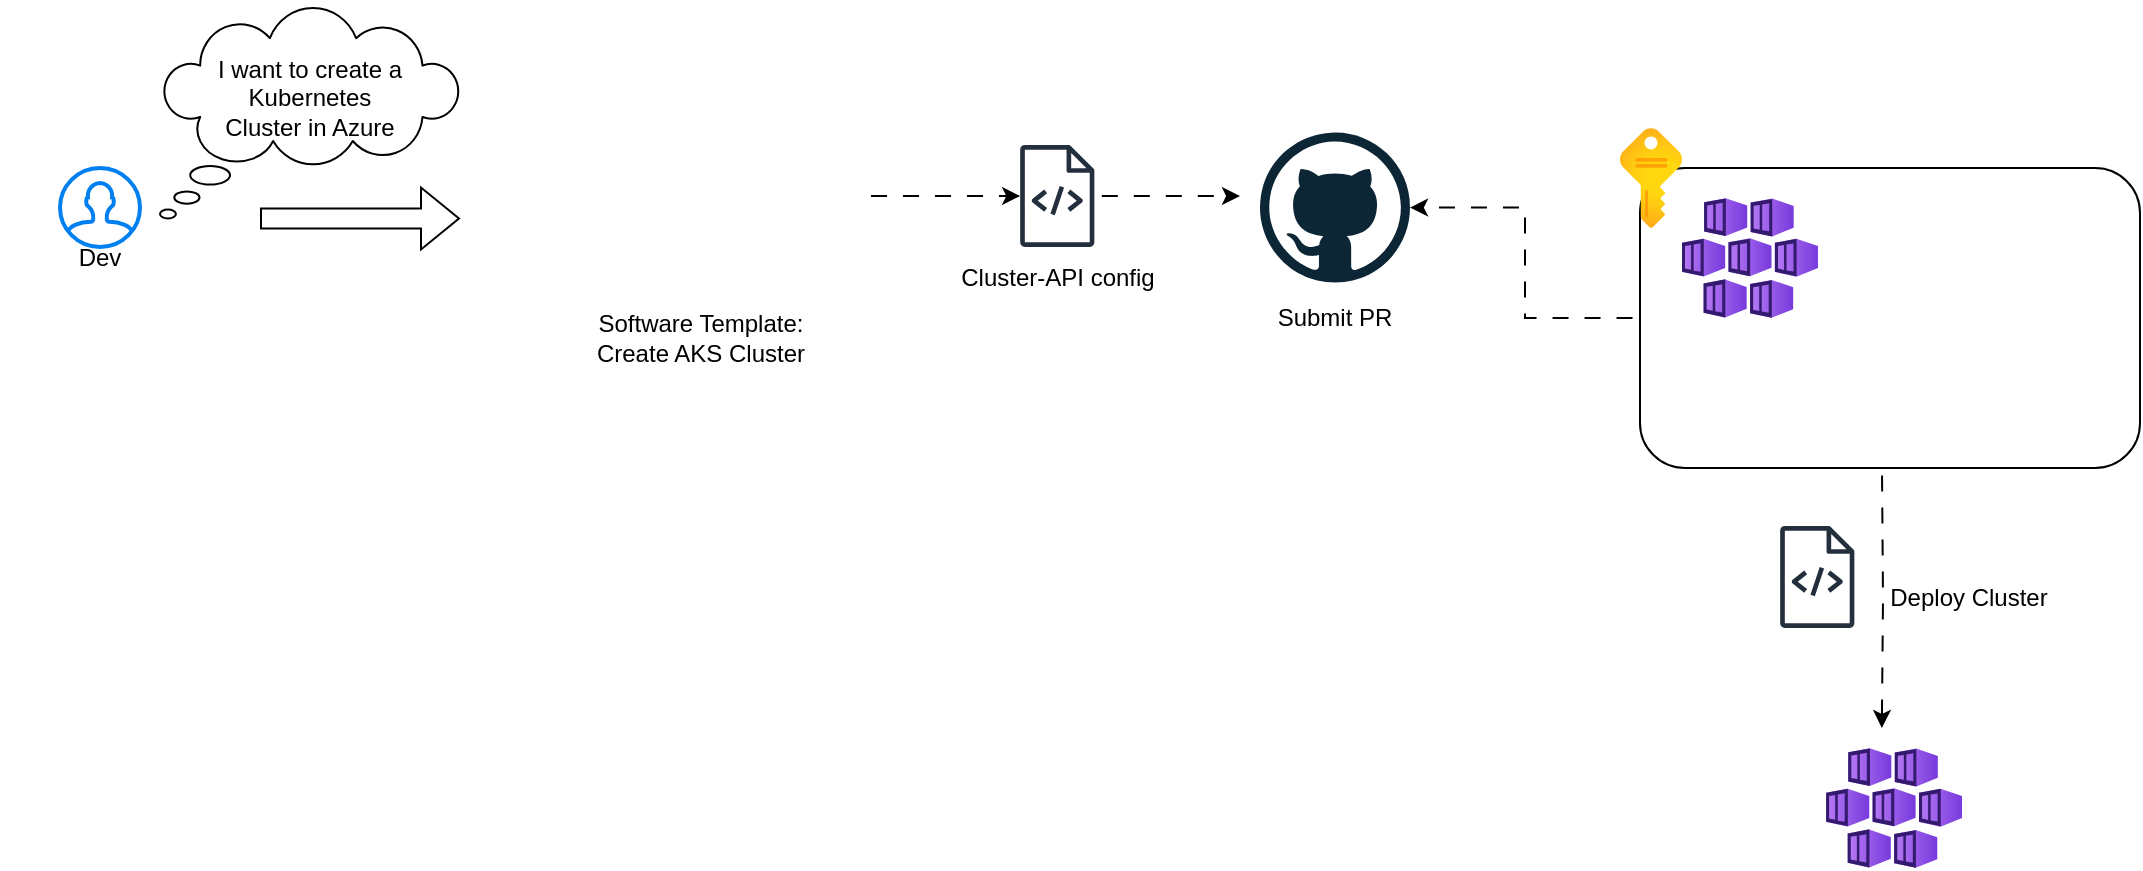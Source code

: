 <mxfile version="27.0.5">
  <diagram name="Page-1" id="isrgArMKcyUl40L3LNRK">
    <mxGraphModel dx="1231" dy="595" grid="1" gridSize="10" guides="1" tooltips="1" connect="1" arrows="1" fold="1" page="1" pageScale="1" pageWidth="850" pageHeight="1100" math="0" shadow="0">
      <root>
        <mxCell id="0" />
        <mxCell id="1" parent="0" />
        <mxCell id="f9hVw0AToJm_CLzj3UCP-8" style="edgeStyle=orthogonalEdgeStyle;rounded=0;orthogonalLoop=1;jettySize=auto;html=1;flowAnimation=1;" edge="1" parent="1" source="f9hVw0AToJm_CLzj3UCP-1" target="f9hVw0AToJm_CLzj3UCP-7">
          <mxGeometry relative="1" as="geometry" />
        </mxCell>
        <mxCell id="f9hVw0AToJm_CLzj3UCP-1" value="" style="shape=image;verticalLabelPosition=bottom;labelBackgroundColor=default;verticalAlign=top;aspect=fixed;imageAspect=0;image=https://cdn.thenewstack.io/media/2023/03/0f79573b-backstage-logo-1-1024x576.png;" vertex="1" parent="1">
          <mxGeometry x="310" y="288.5" width="161.78" height="91" as="geometry" />
        </mxCell>
        <mxCell id="f9hVw0AToJm_CLzj3UCP-2" value="" style="html=1;verticalLabelPosition=bottom;align=center;labelBackgroundColor=#ffffff;verticalAlign=top;strokeWidth=2;strokeColor=#0080F0;shadow=0;dashed=0;shape=mxgraph.ios7.icons.user;" vertex="1" parent="1">
          <mxGeometry x="70" y="320" width="40" height="39.5" as="geometry" />
        </mxCell>
        <mxCell id="f9hVw0AToJm_CLzj3UCP-4" value="" style="whiteSpace=wrap;html=1;shape=mxgraph.basic.cloud_callout" vertex="1" parent="1">
          <mxGeometry x="120" y="240" width="150" height="105.25" as="geometry" />
        </mxCell>
        <mxCell id="f9hVw0AToJm_CLzj3UCP-3" value="I want to create a Kubernetes Cluster in Azure" style="text;strokeColor=none;align=center;fillColor=none;html=1;verticalAlign=middle;whiteSpace=wrap;rounded=0;" vertex="1" parent="1">
          <mxGeometry x="145" y="270" width="100" height="30" as="geometry" />
        </mxCell>
        <mxCell id="f9hVw0AToJm_CLzj3UCP-5" value="" style="shape=flexArrow;endArrow=classic;html=1;rounded=0;" edge="1" parent="1">
          <mxGeometry width="50" height="50" relative="1" as="geometry">
            <mxPoint x="170" y="345.25" as="sourcePoint" />
            <mxPoint x="270" y="345.25" as="targetPoint" />
          </mxGeometry>
        </mxCell>
        <mxCell id="f9hVw0AToJm_CLzj3UCP-6" value="Software Template:&lt;br&gt;Create AKS Cluster" style="text;strokeColor=none;align=center;fillColor=none;html=1;verticalAlign=middle;whiteSpace=wrap;rounded=0;" vertex="1" parent="1">
          <mxGeometry x="326.34" y="389.5" width="129.11" height="30" as="geometry" />
        </mxCell>
        <mxCell id="f9hVw0AToJm_CLzj3UCP-11" style="edgeStyle=orthogonalEdgeStyle;rounded=0;orthogonalLoop=1;jettySize=auto;html=1;flowAnimation=1;" edge="1" parent="1" source="f9hVw0AToJm_CLzj3UCP-7">
          <mxGeometry relative="1" as="geometry">
            <mxPoint x="660" y="334" as="targetPoint" />
          </mxGeometry>
        </mxCell>
        <mxCell id="f9hVw0AToJm_CLzj3UCP-7" value="" style="sketch=0;outlineConnect=0;fontColor=#232F3E;gradientColor=none;fillColor=#232F3D;strokeColor=none;dashed=0;verticalLabelPosition=bottom;verticalAlign=top;align=center;html=1;fontSize=12;fontStyle=0;aspect=fixed;pointerEvents=1;shape=mxgraph.aws4.source_code;" vertex="1" parent="1">
          <mxGeometry x="550" y="308.5" width="37.27" height="51" as="geometry" />
        </mxCell>
        <mxCell id="f9hVw0AToJm_CLzj3UCP-9" value="Cluster-API config" style="text;strokeColor=none;align=center;fillColor=none;html=1;verticalAlign=middle;whiteSpace=wrap;rounded=0;" vertex="1" parent="1">
          <mxGeometry x="518.63" y="359.5" width="100" height="30" as="geometry" />
        </mxCell>
        <mxCell id="f9hVw0AToJm_CLzj3UCP-10" value="" style="dashed=0;outlineConnect=0;html=1;align=center;labelPosition=center;verticalLabelPosition=bottom;verticalAlign=top;shape=mxgraph.weblogos.github" vertex="1" parent="1">
          <mxGeometry x="670" y="302.25" width="75" height="75" as="geometry" />
        </mxCell>
        <mxCell id="f9hVw0AToJm_CLzj3UCP-12" value="Dev" style="text;strokeColor=none;align=center;fillColor=none;html=1;verticalAlign=middle;whiteSpace=wrap;rounded=0;" vertex="1" parent="1">
          <mxGeometry x="40" y="350" width="100" height="30" as="geometry" />
        </mxCell>
        <mxCell id="f9hVw0AToJm_CLzj3UCP-13" value="Submit PR" style="text;strokeColor=none;align=center;fillColor=none;html=1;verticalAlign=middle;whiteSpace=wrap;rounded=0;" vertex="1" parent="1">
          <mxGeometry x="642.95" y="380" width="129.11" height="30" as="geometry" />
        </mxCell>
        <mxCell id="f9hVw0AToJm_CLzj3UCP-17" style="edgeStyle=orthogonalEdgeStyle;rounded=0;orthogonalLoop=1;jettySize=auto;html=1;flowAnimation=1;" edge="1" parent="1" source="f9hVw0AToJm_CLzj3UCP-15" target="f9hVw0AToJm_CLzj3UCP-10">
          <mxGeometry relative="1" as="geometry" />
        </mxCell>
        <mxCell id="f9hVw0AToJm_CLzj3UCP-15" value="" style="rounded=1;whiteSpace=wrap;html=1;" vertex="1" parent="1">
          <mxGeometry x="860" y="320" width="250" height="150" as="geometry" />
        </mxCell>
        <mxCell id="f9hVw0AToJm_CLzj3UCP-14" value="" style="image;aspect=fixed;html=1;points=[];align=center;fontSize=12;image=img/lib/azure2/general/Subscriptions.svg;" vertex="1" parent="1">
          <mxGeometry x="850" y="300" width="30.99" height="50" as="geometry" />
        </mxCell>
        <mxCell id="f9hVw0AToJm_CLzj3UCP-16" value="" style="shape=image;verticalLabelPosition=bottom;labelBackgroundColor=default;verticalAlign=top;aspect=fixed;imageAspect=0;image=https://swimburger.net/media/ppnn3pcl/azure.png;" vertex="1" parent="1">
          <mxGeometry x="880.99" y="236.44" width="72.06" height="72.06" as="geometry" />
        </mxCell>
        <mxCell id="f9hVw0AToJm_CLzj3UCP-18" value="" style="image;aspect=fixed;html=1;points=[];align=center;fontSize=12;image=img/lib/azure2/compute/Kubernetes_Services.svg;" vertex="1" parent="1">
          <mxGeometry x="880.99" y="335" width="68" height="60" as="geometry" />
        </mxCell>
        <mxCell id="f9hVw0AToJm_CLzj3UCP-19" value="" style="shape=image;verticalLabelPosition=bottom;labelBackgroundColor=default;verticalAlign=top;aspect=fixed;imageAspect=0;image=https://miro.medium.com/v2/resize:fit:1112/1*3X3kZHSRiy2CKyYXoGmg8A.png;" vertex="1" parent="1">
          <mxGeometry x="1020" y="325.17" width="67.09" height="84.83" as="geometry" />
        </mxCell>
        <mxCell id="f9hVw0AToJm_CLzj3UCP-23" style="edgeStyle=orthogonalEdgeStyle;rounded=0;orthogonalLoop=1;jettySize=auto;html=1;flowAnimation=1;" edge="1" parent="1">
          <mxGeometry relative="1" as="geometry">
            <mxPoint x="980.92" y="600" as="targetPoint" />
            <mxPoint x="981" y="470" as="sourcePoint" />
          </mxGeometry>
        </mxCell>
        <mxCell id="f9hVw0AToJm_CLzj3UCP-21" value="" style="shape=image;verticalLabelPosition=bottom;labelBackgroundColor=default;verticalAlign=top;aspect=fixed;imageAspect=0;image=https://miro.medium.com/v2/resize:fit:1400/0*M4CwWI5P5J7kej63.png;" vertex="1" parent="1">
          <mxGeometry x="920" y="400" width="121.84" height="62.85" as="geometry" />
        </mxCell>
        <mxCell id="f9hVw0AToJm_CLzj3UCP-22" value="" style="image;aspect=fixed;html=1;points=[];align=center;fontSize=12;image=img/lib/azure2/compute/Kubernetes_Services.svg;" vertex="1" parent="1">
          <mxGeometry x="953.05" y="610" width="68" height="60" as="geometry" />
        </mxCell>
        <mxCell id="f9hVw0AToJm_CLzj3UCP-25" value="Deploy Cluster" style="text;strokeColor=none;align=center;fillColor=none;html=1;verticalAlign=middle;whiteSpace=wrap;rounded=0;" vertex="1" parent="1">
          <mxGeometry x="960" y="520" width="129.11" height="30" as="geometry" />
        </mxCell>
        <mxCell id="f9hVw0AToJm_CLzj3UCP-26" value="" style="sketch=0;outlineConnect=0;fontColor=#232F3E;gradientColor=none;fillColor=#232F3D;strokeColor=none;dashed=0;verticalLabelPosition=bottom;verticalAlign=top;align=center;html=1;fontSize=12;fontStyle=0;aspect=fixed;pointerEvents=1;shape=mxgraph.aws4.source_code;" vertex="1" parent="1">
          <mxGeometry x="930" y="499" width="37.27" height="51" as="geometry" />
        </mxCell>
      </root>
    </mxGraphModel>
  </diagram>
</mxfile>
